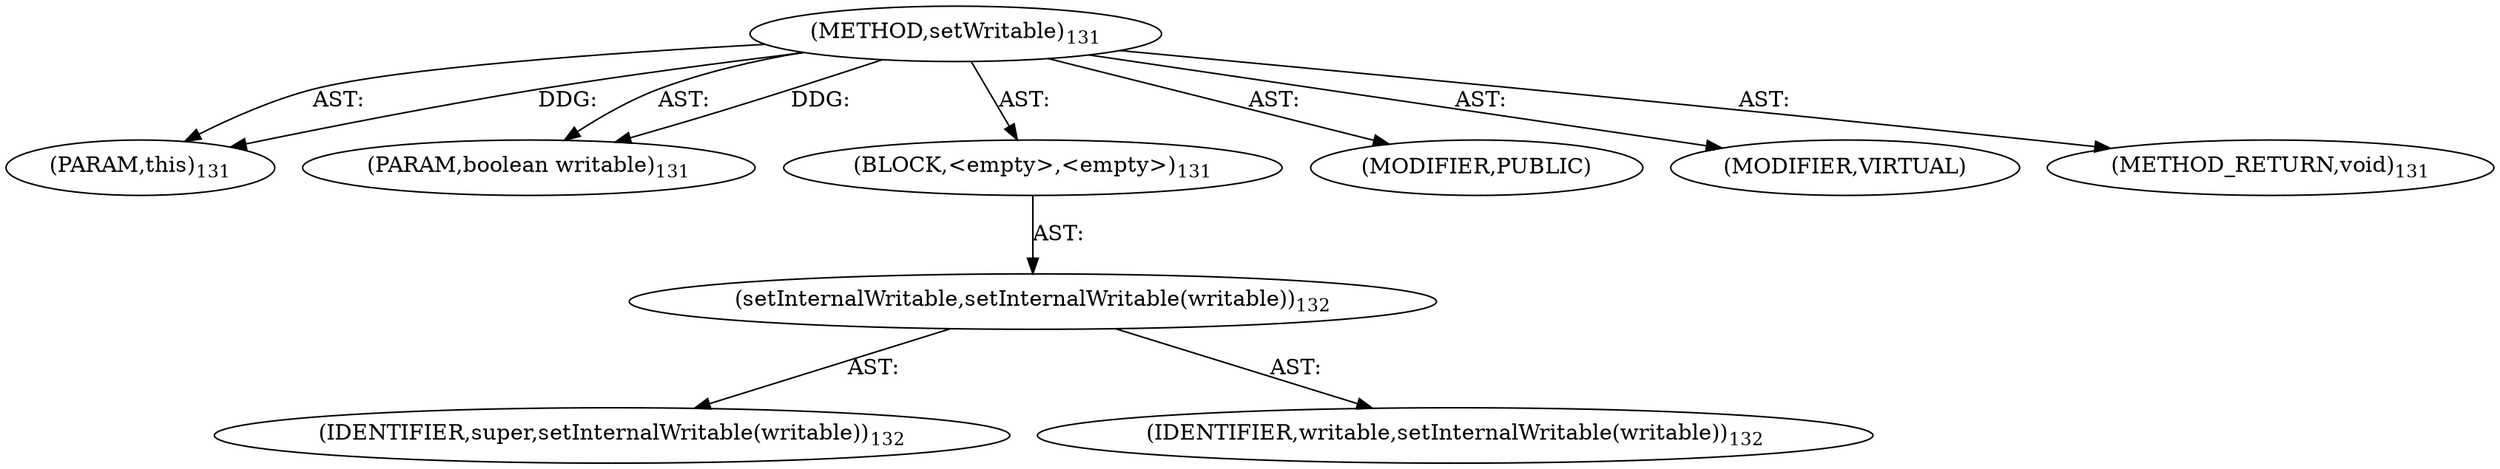 digraph "setWritable" {  
"111669149699" [label = <(METHOD,setWritable)<SUB>131</SUB>> ]
"115964116996" [label = <(PARAM,this)<SUB>131</SUB>> ]
"115964116997" [label = <(PARAM,boolean writable)<SUB>131</SUB>> ]
"25769803781" [label = <(BLOCK,&lt;empty&gt;,&lt;empty&gt;)<SUB>131</SUB>> ]
"30064771107" [label = <(setInternalWritable,setInternalWritable(writable))<SUB>132</SUB>> ]
"68719476765" [label = <(IDENTIFIER,super,setInternalWritable(writable))<SUB>132</SUB>> ]
"68719476766" [label = <(IDENTIFIER,writable,setInternalWritable(writable))<SUB>132</SUB>> ]
"133143986183" [label = <(MODIFIER,PUBLIC)> ]
"133143986184" [label = <(MODIFIER,VIRTUAL)> ]
"128849018883" [label = <(METHOD_RETURN,void)<SUB>131</SUB>> ]
  "111669149699" -> "115964116996"  [ label = "AST: "] 
  "111669149699" -> "115964116997"  [ label = "AST: "] 
  "111669149699" -> "25769803781"  [ label = "AST: "] 
  "111669149699" -> "133143986183"  [ label = "AST: "] 
  "111669149699" -> "133143986184"  [ label = "AST: "] 
  "111669149699" -> "128849018883"  [ label = "AST: "] 
  "25769803781" -> "30064771107"  [ label = "AST: "] 
  "30064771107" -> "68719476765"  [ label = "AST: "] 
  "30064771107" -> "68719476766"  [ label = "AST: "] 
  "111669149699" -> "115964116996"  [ label = "DDG: "] 
  "111669149699" -> "115964116997"  [ label = "DDG: "] 
}
